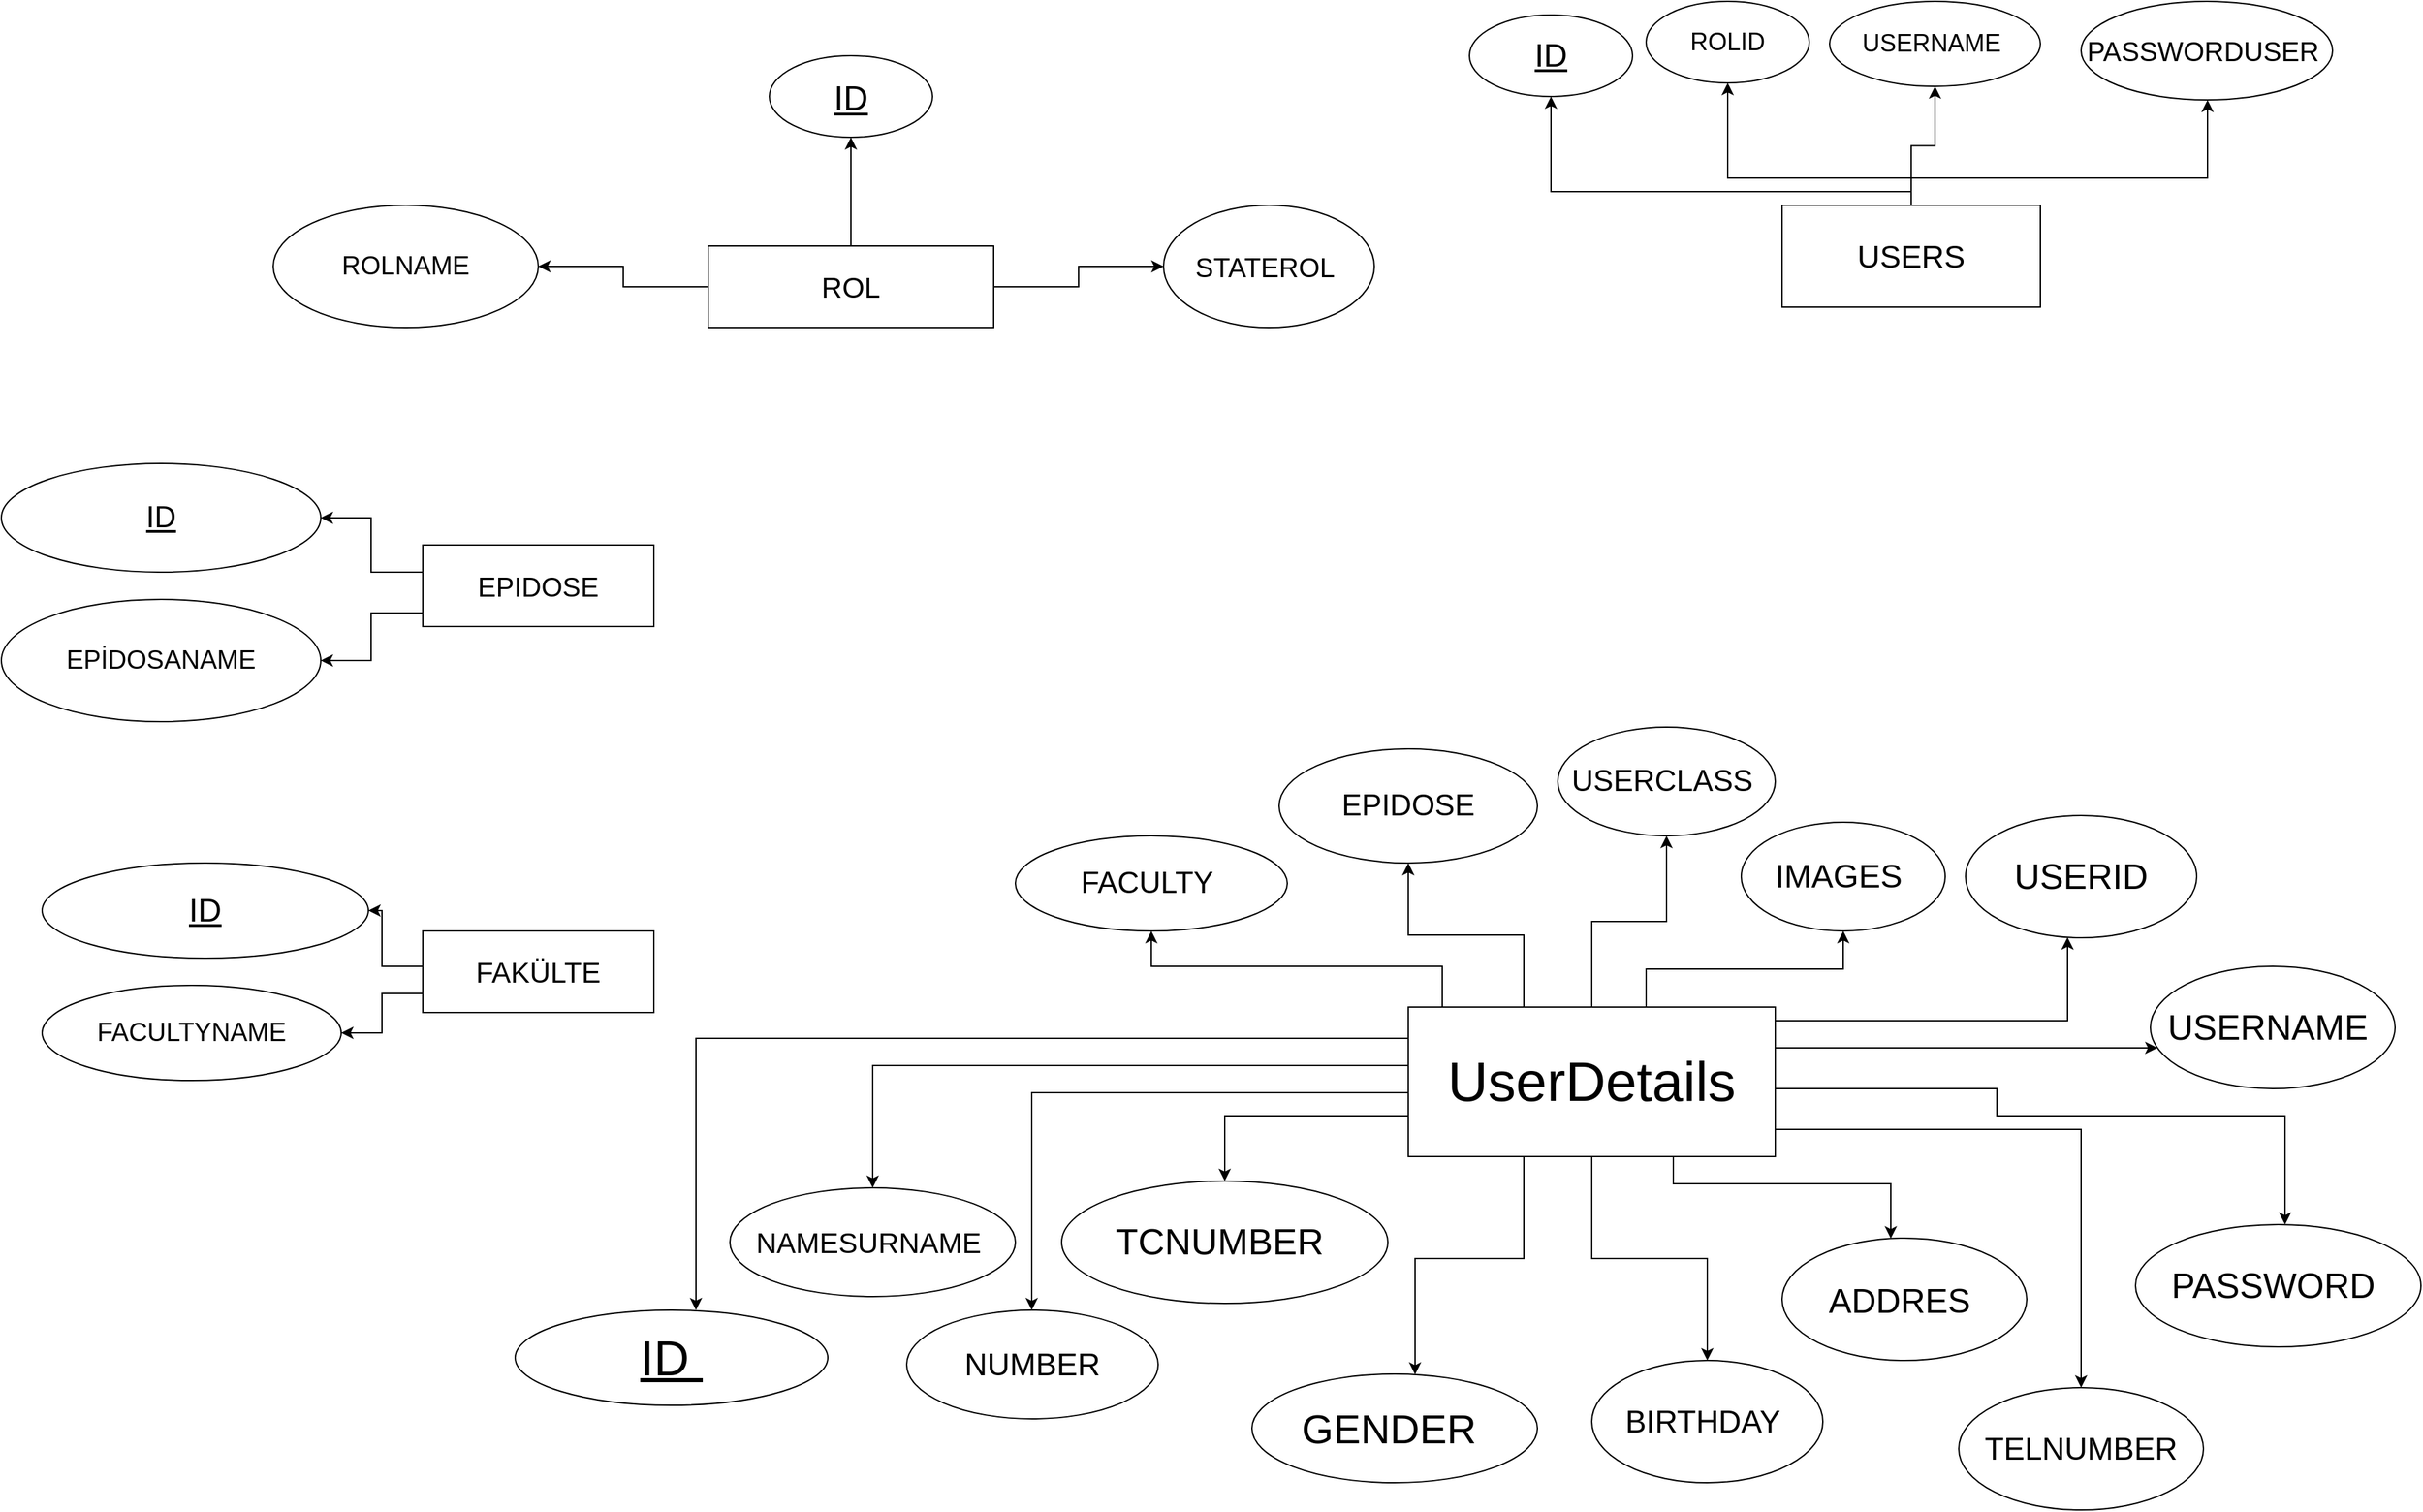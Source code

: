 <mxfile version="14.7.6" type="github">
  <diagram id="iLOddAPAIE1e-kMwzZWQ" name="Page-1">
    <mxGraphModel dx="3422" dy="2617" grid="1" gridSize="10" guides="1" tooltips="1" connect="1" arrows="1" fold="1" page="1" pageScale="1" pageWidth="827" pageHeight="1169" math="0" shadow="0">
      <root>
        <mxCell id="0" />
        <mxCell id="1" parent="0" />
        <mxCell id="YBIj9dUf-_-UlEt8Z0m0-15" value="" style="edgeStyle=orthogonalEdgeStyle;rounded=0;orthogonalLoop=1;jettySize=auto;html=1;" parent="1" source="YBIj9dUf-_-UlEt8Z0m0-1" target="YBIj9dUf-_-UlEt8Z0m0-14" edge="1">
          <mxGeometry relative="1" as="geometry">
            <Array as="points">
              <mxPoint x="-240" y="660" />
              <mxPoint x="-240" y="689" />
            </Array>
          </mxGeometry>
        </mxCell>
        <mxCell id="YBIj9dUf-_-UlEt8Z0m0-16" value="" style="edgeStyle=orthogonalEdgeStyle;rounded=0;orthogonalLoop=1;jettySize=auto;html=1;" parent="1" source="YBIj9dUf-_-UlEt8Z0m0-1" target="YBIj9dUf-_-UlEt8Z0m0-6" edge="1">
          <mxGeometry relative="1" as="geometry">
            <Array as="points">
              <mxPoint x="-240" y="640" />
              <mxPoint x="-240" y="599" />
            </Array>
          </mxGeometry>
        </mxCell>
        <mxCell id="YBIj9dUf-_-UlEt8Z0m0-1" value="&lt;font style=&quot;vertical-align: inherit&quot;&gt;&lt;font style=&quot;vertical-align: inherit ; font-size: 21px&quot;&gt;FAKÜLTE&lt;/font&gt;&lt;/font&gt;" style="rounded=0;whiteSpace=wrap;html=1;" parent="1" vertex="1">
          <mxGeometry x="-210" y="614" width="170" height="60" as="geometry" />
        </mxCell>
        <mxCell id="YBIj9dUf-_-UlEt8Z0m0-21" value="" style="edgeStyle=orthogonalEdgeStyle;rounded=0;orthogonalLoop=1;jettySize=auto;html=1;" parent="1" source="YBIj9dUf-_-UlEt8Z0m0-2" target="YBIj9dUf-_-UlEt8Z0m0-20" edge="1">
          <mxGeometry relative="1" as="geometry">
            <Array as="points">
              <mxPoint x="-248" y="350" />
              <mxPoint x="-248" y="310" />
            </Array>
          </mxGeometry>
        </mxCell>
        <mxCell id="YBIj9dUf-_-UlEt8Z0m0-24" value="" style="edgeStyle=orthogonalEdgeStyle;rounded=0;orthogonalLoop=1;jettySize=auto;html=1;" parent="1" source="YBIj9dUf-_-UlEt8Z0m0-2" target="YBIj9dUf-_-UlEt8Z0m0-23" edge="1">
          <mxGeometry relative="1" as="geometry">
            <Array as="points">
              <mxPoint x="-248" y="380" />
              <mxPoint x="-248" y="415" />
            </Array>
          </mxGeometry>
        </mxCell>
        <mxCell id="YBIj9dUf-_-UlEt8Z0m0-2" value="&lt;font style=&quot;vertical-align: inherit&quot;&gt;&lt;font style=&quot;vertical-align: inherit ; font-size: 20px&quot;&gt;&lt;font style=&quot;vertical-align: inherit&quot;&gt;&lt;font style=&quot;vertical-align: inherit&quot;&gt;EPIDOSE&lt;/font&gt;&lt;/font&gt;&lt;/font&gt;&lt;/font&gt;" style="rounded=0;whiteSpace=wrap;html=1;" parent="1" vertex="1">
          <mxGeometry x="-210" y="330" width="170" height="60" as="geometry" />
        </mxCell>
        <mxCell id="YBIj9dUf-_-UlEt8Z0m0-6" value="&lt;span style=&quot;font-size: 24px&quot;&gt;&lt;u&gt;ID&lt;/u&gt;&lt;/span&gt;" style="ellipse;whiteSpace=wrap;html=1;rounded=0;" parent="1" vertex="1">
          <mxGeometry x="-490" y="564" width="240" height="70" as="geometry" />
        </mxCell>
        <mxCell id="YBIj9dUf-_-UlEt8Z0m0-14" value="&lt;font style=&quot;vertical-align: inherit&quot;&gt;&lt;font style=&quot;vertical-align: inherit ; font-size: 19px&quot;&gt;FACULTYNAME&lt;/font&gt;&lt;/font&gt;" style="ellipse;whiteSpace=wrap;html=1;rounded=0;" parent="1" vertex="1">
          <mxGeometry x="-490" y="654" width="220" height="70" as="geometry" />
        </mxCell>
        <mxCell id="YBIj9dUf-_-UlEt8Z0m0-20" value="&lt;font style=&quot;vertical-align: inherit&quot;&gt;&lt;font style=&quot;vertical-align: inherit ; font-size: 22px&quot;&gt;&lt;u&gt;ID&lt;/u&gt;&lt;/font&gt;&lt;/font&gt;" style="ellipse;whiteSpace=wrap;html=1;rounded=0;" parent="1" vertex="1">
          <mxGeometry x="-520" y="270" width="235" height="80" as="geometry" />
        </mxCell>
        <mxCell id="YBIj9dUf-_-UlEt8Z0m0-26" value="" style="edgeStyle=orthogonalEdgeStyle;rounded=0;orthogonalLoop=1;jettySize=auto;html=1;" parent="1" source="YBIj9dUf-_-UlEt8Z0m0-22" target="YBIj9dUf-_-UlEt8Z0m0-25" edge="1">
          <mxGeometry relative="1" as="geometry" />
        </mxCell>
        <mxCell id="YBIj9dUf-_-UlEt8Z0m0-28" value="" style="edgeStyle=orthogonalEdgeStyle;rounded=0;orthogonalLoop=1;jettySize=auto;html=1;" parent="1" source="YBIj9dUf-_-UlEt8Z0m0-22" target="YBIj9dUf-_-UlEt8Z0m0-27" edge="1">
          <mxGeometry relative="1" as="geometry" />
        </mxCell>
        <mxCell id="YBIj9dUf-_-UlEt8Z0m0-30" value="" style="edgeStyle=orthogonalEdgeStyle;rounded=0;orthogonalLoop=1;jettySize=auto;html=1;" parent="1" source="YBIj9dUf-_-UlEt8Z0m0-22" target="YBIj9dUf-_-UlEt8Z0m0-29" edge="1">
          <mxGeometry relative="1" as="geometry" />
        </mxCell>
        <mxCell id="YBIj9dUf-_-UlEt8Z0m0-22" value="&lt;font style=&quot;vertical-align: inherit ; font-size: 21px&quot;&gt;&lt;font style=&quot;vertical-align: inherit ; font-size: 21px&quot;&gt;&lt;font style=&quot;vertical-align: inherit&quot;&gt;&lt;font style=&quot;vertical-align: inherit&quot;&gt;ROL&lt;/font&gt;&lt;/font&gt;&lt;/font&gt;&lt;/font&gt;" style="rounded=0;whiteSpace=wrap;html=1;" parent="1" vertex="1">
          <mxGeometry y="110" width="210" height="60" as="geometry" />
        </mxCell>
        <mxCell id="YBIj9dUf-_-UlEt8Z0m0-23" value="&lt;font style=&quot;vertical-align: inherit ; font-size: 19px&quot;&gt;&lt;font style=&quot;vertical-align: inherit ; font-size: 19px&quot;&gt;&lt;font style=&quot;vertical-align: inherit ; font-size: 19px&quot;&gt;&lt;font style=&quot;vertical-align: inherit ; font-size: 19px&quot;&gt;EPİDOSANAME&lt;/font&gt;&lt;/font&gt;&lt;/font&gt;&lt;/font&gt;" style="ellipse;whiteSpace=wrap;html=1;rounded=0;" parent="1" vertex="1">
          <mxGeometry x="-520" y="370" width="235" height="90" as="geometry" />
        </mxCell>
        <mxCell id="YBIj9dUf-_-UlEt8Z0m0-25" value="&lt;font style=&quot;vertical-align: inherit&quot;&gt;&lt;font style=&quot;vertical-align: inherit ; font-size: 25px&quot;&gt;&lt;u&gt;ID&lt;/u&gt;&lt;/font&gt;&lt;/font&gt;" style="ellipse;whiteSpace=wrap;html=1;rounded=0;" parent="1" vertex="1">
          <mxGeometry x="45" y="-30" width="120" height="60" as="geometry" />
        </mxCell>
        <mxCell id="YBIj9dUf-_-UlEt8Z0m0-27" value="&lt;font style=&quot;vertical-align: inherit&quot;&gt;&lt;font style=&quot;vertical-align: inherit ; font-size: 19px&quot;&gt;ROLNAME&lt;/font&gt;&lt;/font&gt;" style="ellipse;whiteSpace=wrap;html=1;rounded=0;" parent="1" vertex="1">
          <mxGeometry x="-320" y="80" width="195" height="90" as="geometry" />
        </mxCell>
        <mxCell id="YBIj9dUf-_-UlEt8Z0m0-29" value="&lt;font style=&quot;vertical-align: inherit ; font-size: 20px&quot;&gt;&lt;font style=&quot;vertical-align: inherit ; font-size: 20px&quot;&gt;STATEROL&amp;nbsp;&lt;/font&gt;&lt;/font&gt;" style="ellipse;whiteSpace=wrap;html=1;rounded=0;" parent="1" vertex="1">
          <mxGeometry x="335" y="80" width="155" height="90" as="geometry" />
        </mxCell>
        <mxCell id="YBIj9dUf-_-UlEt8Z0m0-34" value="" style="edgeStyle=orthogonalEdgeStyle;rounded=0;orthogonalLoop=1;jettySize=auto;html=1;" parent="1" source="YBIj9dUf-_-UlEt8Z0m0-31" target="YBIj9dUf-_-UlEt8Z0m0-32" edge="1">
          <mxGeometry relative="1" as="geometry">
            <Array as="points">
              <mxPoint x="885" y="70" />
              <mxPoint x="620" y="70" />
            </Array>
          </mxGeometry>
        </mxCell>
        <mxCell id="YBIj9dUf-_-UlEt8Z0m0-36" value="" style="edgeStyle=orthogonalEdgeStyle;rounded=0;orthogonalLoop=1;jettySize=auto;html=1;" parent="1" source="YBIj9dUf-_-UlEt8Z0m0-31" target="YBIj9dUf-_-UlEt8Z0m0-35" edge="1">
          <mxGeometry relative="1" as="geometry" />
        </mxCell>
        <mxCell id="YBIj9dUf-_-UlEt8Z0m0-38" value="" style="edgeStyle=orthogonalEdgeStyle;rounded=0;orthogonalLoop=1;jettySize=auto;html=1;" parent="1" source="YBIj9dUf-_-UlEt8Z0m0-31" target="YBIj9dUf-_-UlEt8Z0m0-37" edge="1">
          <mxGeometry relative="1" as="geometry">
            <Array as="points">
              <mxPoint x="885" y="60" />
              <mxPoint x="1103" y="60" />
            </Array>
          </mxGeometry>
        </mxCell>
        <mxCell id="YBIj9dUf-_-UlEt8Z0m0-40" value="" style="edgeStyle=orthogonalEdgeStyle;rounded=0;orthogonalLoop=1;jettySize=auto;html=1;" parent="1" source="YBIj9dUf-_-UlEt8Z0m0-31" target="YBIj9dUf-_-UlEt8Z0m0-39" edge="1">
          <mxGeometry relative="1" as="geometry">
            <Array as="points">
              <mxPoint x="885" y="60" />
              <mxPoint x="750" y="60" />
            </Array>
          </mxGeometry>
        </mxCell>
        <mxCell id="YBIj9dUf-_-UlEt8Z0m0-31" value="&lt;font style=&quot;vertical-align: inherit&quot;&gt;&lt;font style=&quot;vertical-align: inherit ; font-size: 23px&quot;&gt;USERS&lt;/font&gt;&lt;/font&gt;" style="rounded=0;whiteSpace=wrap;html=1;" parent="1" vertex="1">
          <mxGeometry x="790" y="80" width="190" height="75" as="geometry" />
        </mxCell>
        <mxCell id="YBIj9dUf-_-UlEt8Z0m0-32" value="&lt;font style=&quot;vertical-align: inherit&quot;&gt;&lt;font style=&quot;vertical-align: inherit&quot;&gt;&lt;font style=&quot;vertical-align: inherit&quot;&gt;&lt;font style=&quot;vertical-align: inherit&quot; size=&quot;1&quot;&gt;&lt;u style=&quot;font-size: 24px&quot;&gt;ID&lt;/u&gt;&lt;/font&gt;&lt;/font&gt;&lt;/font&gt;&lt;/font&gt;" style="ellipse;whiteSpace=wrap;html=1;rounded=0;" parent="1" vertex="1">
          <mxGeometry x="560" y="-60" width="120" height="60" as="geometry" />
        </mxCell>
        <mxCell id="YBIj9dUf-_-UlEt8Z0m0-35" value="&lt;font style=&quot;vertical-align: inherit&quot;&gt;&lt;font style=&quot;vertical-align: inherit ; font-size: 18px&quot;&gt;USERNAME&amp;nbsp;&lt;/font&gt;&lt;/font&gt;" style="ellipse;whiteSpace=wrap;html=1;rounded=0;" parent="1" vertex="1">
          <mxGeometry x="825" y="-70" width="155" height="62.5" as="geometry" />
        </mxCell>
        <mxCell id="YBIj9dUf-_-UlEt8Z0m0-37" value="&lt;font style=&quot;vertical-align: inherit&quot;&gt;&lt;font style=&quot;vertical-align: inherit ; font-size: 20px&quot;&gt;PASSWORDUSER&amp;nbsp;&lt;/font&gt;&lt;/font&gt;" style="ellipse;whiteSpace=wrap;html=1;rounded=0;" parent="1" vertex="1">
          <mxGeometry x="1010" y="-70" width="185" height="72.5" as="geometry" />
        </mxCell>
        <mxCell id="YBIj9dUf-_-UlEt8Z0m0-39" value="&lt;font style=&quot;font-size: 18px&quot;&gt;ROLID&lt;/font&gt;" style="ellipse;whiteSpace=wrap;html=1;rounded=0;" parent="1" vertex="1">
          <mxGeometry x="690" y="-70" width="120" height="60" as="geometry" />
        </mxCell>
        <mxCell id="9qWHaLuGM5IBSYy4G178-3" value="" style="edgeStyle=orthogonalEdgeStyle;rounded=0;orthogonalLoop=1;jettySize=auto;html=1;" edge="1" parent="1">
          <mxGeometry relative="1" as="geometry">
            <mxPoint x="516.0" y="693.0" as="sourcePoint" />
            <mxPoint x="-9" y="893" as="targetPoint" />
            <Array as="points">
              <mxPoint x="-9" y="693" />
            </Array>
          </mxGeometry>
        </mxCell>
        <mxCell id="9qWHaLuGM5IBSYy4G178-6" value="" style="edgeStyle=orthogonalEdgeStyle;rounded=0;orthogonalLoop=1;jettySize=auto;html=1;" edge="1" parent="1" target="9qWHaLuGM5IBSYy4G178-5">
          <mxGeometry relative="1" as="geometry">
            <mxPoint x="516.0" y="713.0" as="sourcePoint" />
            <Array as="points">
              <mxPoint x="121" y="713" />
            </Array>
          </mxGeometry>
        </mxCell>
        <mxCell id="9qWHaLuGM5IBSYy4G178-8" value="" style="edgeStyle=orthogonalEdgeStyle;rounded=0;orthogonalLoop=1;jettySize=auto;html=1;" edge="1" parent="1" target="9qWHaLuGM5IBSYy4G178-7">
          <mxGeometry relative="1" as="geometry">
            <mxPoint x="516.0" y="733.0" as="sourcePoint" />
            <Array as="points">
              <mxPoint x="238" y="733" />
            </Array>
          </mxGeometry>
        </mxCell>
        <mxCell id="9qWHaLuGM5IBSYy4G178-10" value="" style="edgeStyle=orthogonalEdgeStyle;rounded=0;orthogonalLoop=1;jettySize=auto;html=1;" edge="1" parent="1" source="9qWHaLuGM5IBSYy4G178-1" target="9qWHaLuGM5IBSYy4G178-9">
          <mxGeometry relative="1" as="geometry">
            <Array as="points">
              <mxPoint x="380" y="750" />
            </Array>
          </mxGeometry>
        </mxCell>
        <mxCell id="9qWHaLuGM5IBSYy4G178-12" value="" style="edgeStyle=orthogonalEdgeStyle;rounded=0;orthogonalLoop=1;jettySize=auto;html=1;" edge="1" parent="1" source="9qWHaLuGM5IBSYy4G178-1" target="9qWHaLuGM5IBSYy4G178-11">
          <mxGeometry relative="1" as="geometry">
            <Array as="points">
              <mxPoint x="600" y="855" />
              <mxPoint x="520" y="855" />
            </Array>
          </mxGeometry>
        </mxCell>
        <mxCell id="9qWHaLuGM5IBSYy4G178-15" value="" style="edgeStyle=orthogonalEdgeStyle;rounded=0;orthogonalLoop=1;jettySize=auto;html=1;" edge="1" parent="1" source="9qWHaLuGM5IBSYy4G178-1" target="9qWHaLuGM5IBSYy4G178-14">
          <mxGeometry relative="1" as="geometry" />
        </mxCell>
        <mxCell id="9qWHaLuGM5IBSYy4G178-17" value="" style="edgeStyle=orthogonalEdgeStyle;rounded=0;orthogonalLoop=1;jettySize=auto;html=1;" edge="1" parent="1" source="9qWHaLuGM5IBSYy4G178-1" target="9qWHaLuGM5IBSYy4G178-16">
          <mxGeometry relative="1" as="geometry">
            <Array as="points">
              <mxPoint x="710" y="800" />
              <mxPoint x="870" y="800" />
            </Array>
          </mxGeometry>
        </mxCell>
        <mxCell id="9qWHaLuGM5IBSYy4G178-19" value="" style="edgeStyle=orthogonalEdgeStyle;rounded=0;orthogonalLoop=1;jettySize=auto;html=1;" edge="1" parent="1" source="9qWHaLuGM5IBSYy4G178-1" target="9qWHaLuGM5IBSYy4G178-18">
          <mxGeometry relative="1" as="geometry">
            <Array as="points">
              <mxPoint x="1010" y="760" />
            </Array>
          </mxGeometry>
        </mxCell>
        <mxCell id="9qWHaLuGM5IBSYy4G178-21" value="" style="edgeStyle=orthogonalEdgeStyle;rounded=0;orthogonalLoop=1;jettySize=auto;html=1;" edge="1" parent="1" source="9qWHaLuGM5IBSYy4G178-1" target="9qWHaLuGM5IBSYy4G178-20">
          <mxGeometry relative="1" as="geometry">
            <Array as="points">
              <mxPoint x="540" y="640" />
              <mxPoint x="326" y="640" />
            </Array>
          </mxGeometry>
        </mxCell>
        <mxCell id="9qWHaLuGM5IBSYy4G178-23" value="" style="edgeStyle=orthogonalEdgeStyle;rounded=0;orthogonalLoop=1;jettySize=auto;html=1;" edge="1" parent="1" source="9qWHaLuGM5IBSYy4G178-1" target="9qWHaLuGM5IBSYy4G178-22">
          <mxGeometry relative="1" as="geometry">
            <Array as="points">
              <mxPoint x="600" y="617" />
              <mxPoint x="515" y="617" />
            </Array>
          </mxGeometry>
        </mxCell>
        <mxCell id="9qWHaLuGM5IBSYy4G178-26" value="" style="edgeStyle=orthogonalEdgeStyle;rounded=0;orthogonalLoop=1;jettySize=auto;html=1;" edge="1" parent="1" source="9qWHaLuGM5IBSYy4G178-1" target="9qWHaLuGM5IBSYy4G178-25">
          <mxGeometry relative="1" as="geometry" />
        </mxCell>
        <mxCell id="9qWHaLuGM5IBSYy4G178-28" value="" style="edgeStyle=orthogonalEdgeStyle;rounded=0;orthogonalLoop=1;jettySize=auto;html=1;" edge="1" parent="1" source="9qWHaLuGM5IBSYy4G178-1" target="9qWHaLuGM5IBSYy4G178-27">
          <mxGeometry relative="1" as="geometry">
            <Array as="points">
              <mxPoint x="690" y="642" />
              <mxPoint x="835" y="642" />
            </Array>
          </mxGeometry>
        </mxCell>
        <mxCell id="9qWHaLuGM5IBSYy4G178-30" value="" style="edgeStyle=orthogonalEdgeStyle;rounded=0;orthogonalLoop=1;jettySize=auto;html=1;" edge="1" parent="1" source="9qWHaLuGM5IBSYy4G178-1" target="9qWHaLuGM5IBSYy4G178-29">
          <mxGeometry relative="1" as="geometry">
            <Array as="points">
              <mxPoint x="1000" y="680" />
            </Array>
          </mxGeometry>
        </mxCell>
        <mxCell id="9qWHaLuGM5IBSYy4G178-32" value="" style="edgeStyle=orthogonalEdgeStyle;rounded=0;orthogonalLoop=1;jettySize=auto;html=1;" edge="1" parent="1" source="9qWHaLuGM5IBSYy4G178-1" target="9qWHaLuGM5IBSYy4G178-33">
          <mxGeometry relative="1" as="geometry">
            <mxPoint x="1110" y="720" as="targetPoint" />
            <Array as="points">
              <mxPoint x="860" y="700" />
              <mxPoint x="860" y="700" />
            </Array>
          </mxGeometry>
        </mxCell>
        <mxCell id="9qWHaLuGM5IBSYy4G178-36" value="" style="edgeStyle=orthogonalEdgeStyle;rounded=0;orthogonalLoop=1;jettySize=auto;html=1;" edge="1" parent="1" source="9qWHaLuGM5IBSYy4G178-1" target="9qWHaLuGM5IBSYy4G178-35">
          <mxGeometry relative="1" as="geometry">
            <Array as="points">
              <mxPoint x="948" y="730" />
              <mxPoint x="948" y="750" />
              <mxPoint x="1160" y="750" />
            </Array>
          </mxGeometry>
        </mxCell>
        <mxCell id="9qWHaLuGM5IBSYy4G178-1" value="&lt;font style=&quot;font-size: 41px&quot;&gt;UserDetails&lt;/font&gt;" style="rounded=0;whiteSpace=wrap;html=1;" vertex="1" parent="1">
          <mxGeometry x="515" y="670" width="270" height="110" as="geometry" />
        </mxCell>
        <mxCell id="9qWHaLuGM5IBSYy4G178-2" value="&lt;font style=&quot;font-size: 36px&quot;&gt;&lt;u&gt;ID&amp;nbsp;&lt;/u&gt;&lt;/font&gt;" style="ellipse;whiteSpace=wrap;html=1;rounded=0;" vertex="1" parent="1">
          <mxGeometry x="-142" y="893" width="230" height="70" as="geometry" />
        </mxCell>
        <mxCell id="9qWHaLuGM5IBSYy4G178-5" value="&lt;font style=&quot;font-size: 21px&quot;&gt;NAMESURNAME&amp;nbsp;&lt;/font&gt;" style="ellipse;whiteSpace=wrap;html=1;rounded=0;" vertex="1" parent="1">
          <mxGeometry x="16" y="803" width="210" height="80" as="geometry" />
        </mxCell>
        <mxCell id="9qWHaLuGM5IBSYy4G178-7" value="&lt;font style=&quot;font-size: 23px&quot;&gt;NUMBER&lt;/font&gt;" style="ellipse;whiteSpace=wrap;html=1;rounded=0;" vertex="1" parent="1">
          <mxGeometry x="146" y="893" width="185" height="80" as="geometry" />
        </mxCell>
        <mxCell id="9qWHaLuGM5IBSYy4G178-9" value="&lt;font style=&quot;font-size: 27px&quot;&gt;TCNUMBER&amp;nbsp;&lt;/font&gt;" style="ellipse;whiteSpace=wrap;html=1;rounded=0;" vertex="1" parent="1">
          <mxGeometry x="260" y="798" width="240" height="90" as="geometry" />
        </mxCell>
        <mxCell id="9qWHaLuGM5IBSYy4G178-11" value="&lt;font style=&quot;font-size: 30px&quot;&gt;GENDER&amp;nbsp;&lt;/font&gt;" style="ellipse;whiteSpace=wrap;html=1;rounded=0;" vertex="1" parent="1">
          <mxGeometry x="400" y="940" width="210" height="80" as="geometry" />
        </mxCell>
        <mxCell id="9qWHaLuGM5IBSYy4G178-14" value="&lt;font style=&quot;font-size: 23px&quot;&gt;BIRTHDAY&amp;nbsp;&lt;/font&gt;" style="ellipse;whiteSpace=wrap;html=1;rounded=0;" vertex="1" parent="1">
          <mxGeometry x="650" y="930" width="170" height="90" as="geometry" />
        </mxCell>
        <mxCell id="9qWHaLuGM5IBSYy4G178-16" value="&lt;font style=&quot;font-size: 25px&quot;&gt;ADDRES&amp;nbsp;&lt;/font&gt;" style="ellipse;whiteSpace=wrap;html=1;rounded=0;" vertex="1" parent="1">
          <mxGeometry x="790" y="840" width="180" height="90" as="geometry" />
        </mxCell>
        <mxCell id="9qWHaLuGM5IBSYy4G178-18" value="&lt;font style=&quot;font-size: 23px&quot;&gt;TELNUMBER&lt;/font&gt;" style="ellipse;whiteSpace=wrap;html=1;rounded=0;" vertex="1" parent="1">
          <mxGeometry x="920" y="950" width="180" height="90" as="geometry" />
        </mxCell>
        <mxCell id="9qWHaLuGM5IBSYy4G178-20" value="&lt;font style=&quot;font-size: 22px&quot;&gt;FACULTY&amp;nbsp;&lt;/font&gt;" style="ellipse;whiteSpace=wrap;html=1;rounded=0;" vertex="1" parent="1">
          <mxGeometry x="226" y="544" width="200" height="70" as="geometry" />
        </mxCell>
        <mxCell id="9qWHaLuGM5IBSYy4G178-22" value="&lt;font style=&quot;font-size: 22px&quot;&gt;EPIDOSE&lt;/font&gt;" style="ellipse;whiteSpace=wrap;html=1;rounded=0;" vertex="1" parent="1">
          <mxGeometry x="420" y="480" width="190" height="84" as="geometry" />
        </mxCell>
        <mxCell id="9qWHaLuGM5IBSYy4G178-25" value="&lt;font style=&quot;font-size: 22px&quot;&gt;USERCLASS&amp;nbsp;&lt;/font&gt;" style="ellipse;whiteSpace=wrap;html=1;rounded=0;" vertex="1" parent="1">
          <mxGeometry x="625" y="464" width="160" height="80" as="geometry" />
        </mxCell>
        <mxCell id="9qWHaLuGM5IBSYy4G178-27" value="&lt;font style=&quot;font-size: 24px&quot;&gt;IMAGES&amp;nbsp;&lt;/font&gt;" style="ellipse;whiteSpace=wrap;html=1;rounded=0;" vertex="1" parent="1">
          <mxGeometry x="760" y="534" width="150" height="80" as="geometry" />
        </mxCell>
        <mxCell id="9qWHaLuGM5IBSYy4G178-29" value="&lt;font style=&quot;font-size: 26px&quot;&gt;USERID&lt;/font&gt;" style="ellipse;whiteSpace=wrap;html=1;rounded=0;" vertex="1" parent="1">
          <mxGeometry x="925" y="529" width="170" height="90" as="geometry" />
        </mxCell>
        <mxCell id="9qWHaLuGM5IBSYy4G178-33" value="&lt;font style=&quot;font-size: 26px&quot;&gt;USERNAME&amp;nbsp;&lt;/font&gt;" style="ellipse;whiteSpace=wrap;html=1;" vertex="1" parent="1">
          <mxGeometry x="1061" y="640" width="180" height="90" as="geometry" />
        </mxCell>
        <mxCell id="9qWHaLuGM5IBSYy4G178-35" value="&lt;font style=&quot;font-size: 26px&quot;&gt;PASSWORD&amp;nbsp;&lt;/font&gt;" style="ellipse;whiteSpace=wrap;html=1;rounded=0;" vertex="1" parent="1">
          <mxGeometry x="1050" y="830" width="210" height="90" as="geometry" />
        </mxCell>
      </root>
    </mxGraphModel>
  </diagram>
</mxfile>
